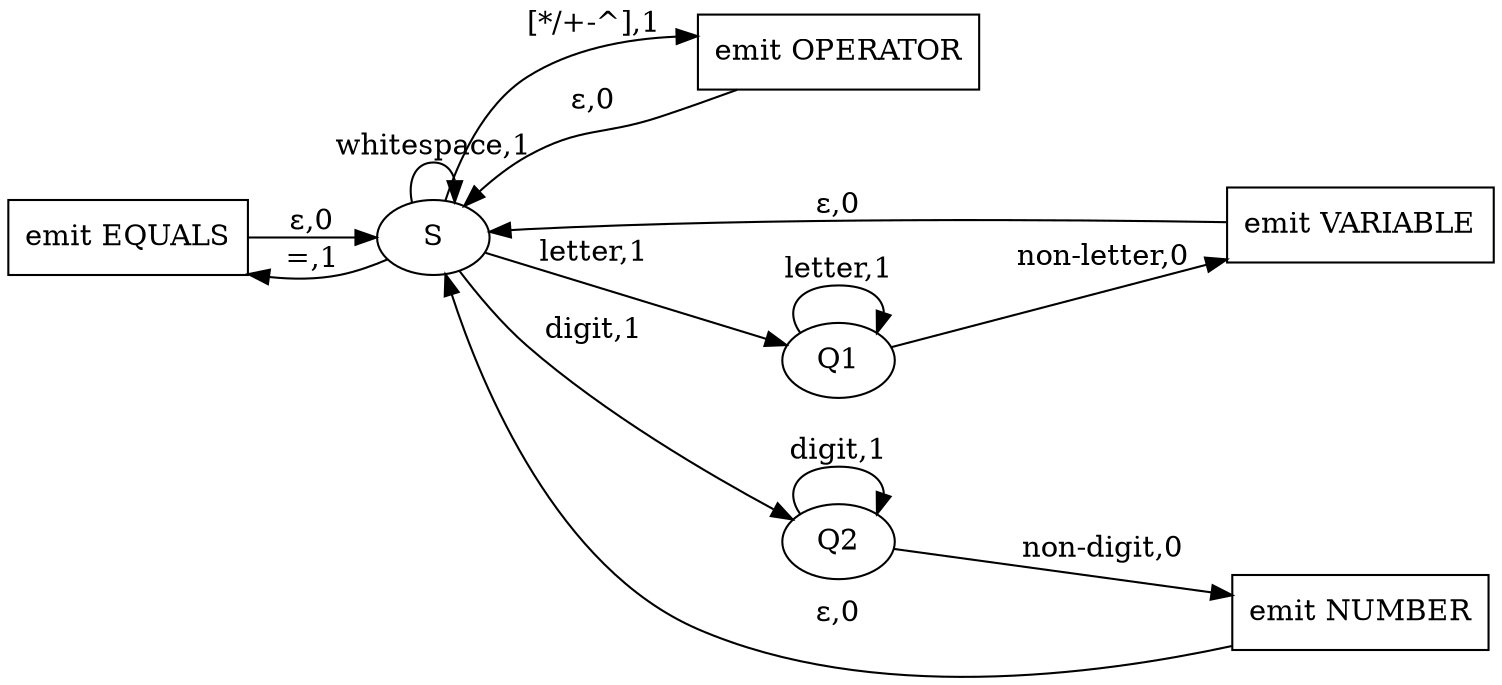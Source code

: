 digraph G {
        rankdir=LR;

        #"emit \n[LEFT/RIGHT]_PAREN" [ shape="box" ];
        "emit EQUALS" [ shape="box" ];
        "emit OPERATOR" [ shape="box" ];
        "emit VARIABLE" [ shape="box" ];
        "emit NUMBER" [ shape="box" ];
        
        
        #S -> "emit \n[LEFT/RIGHT]_PAREN" [ label = "[()],1" ];
        #"emit \n[LEFT/RIGHT]_PAREN" -> S [ label = "ε,0" ];

        S -> "emit EQUALS" [ label = "=,1" ];
        "emit EQUALS" -> S [ label = "ε,0" ];
        
        
        S -> S [ label = "whitespace,1" ];
        S -> "emit OPERATOR" [ label = "[*/+-^],1" ];
        S -> "Q1" [ label = "letter,1" ];
        "Q1" -> "Q1" [ label = "letter,1" ];
        "Q1" -> "emit VARIABLE" [label = "non-letter,0"];
        "emit VARIABLE" -> S [ label = "ε,0" ];
        "emit OPERATOR" -> S [ label = "ε,0" ];
        
        
        S -> "Q2" [ label = "digit,1" ];
        "Q2" -> "Q2" [ label = "digit,1" ];
        "Q2" -> "emit NUMBER" [ label = "non-digit,0" ];
        # 
        #
        #
        "emit NUMBER" -> S [ label = "ε,0" ] ;
        
}
